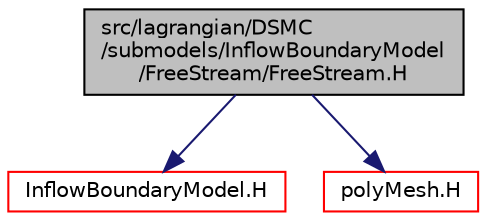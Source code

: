 digraph "src/lagrangian/DSMC/submodels/InflowBoundaryModel/FreeStream/FreeStream.H"
{
  bgcolor="transparent";
  edge [fontname="Helvetica",fontsize="10",labelfontname="Helvetica",labelfontsize="10"];
  node [fontname="Helvetica",fontsize="10",shape=record];
  Node0 [label="src/lagrangian/DSMC\l/submodels/InflowBoundaryModel\l/FreeStream/FreeStream.H",height=0.2,width=0.4,color="black", fillcolor="grey75", style="filled", fontcolor="black"];
  Node0 -> Node1 [color="midnightblue",fontsize="10",style="solid",fontname="Helvetica"];
  Node1 [label="InflowBoundaryModel.H",height=0.2,width=0.4,color="red",URL="$a05777.html"];
  Node0 -> Node98 [color="midnightblue",fontsize="10",style="solid",fontname="Helvetica"];
  Node98 [label="polyMesh.H",height=0.2,width=0.4,color="red",URL="$a12398.html"];
}

